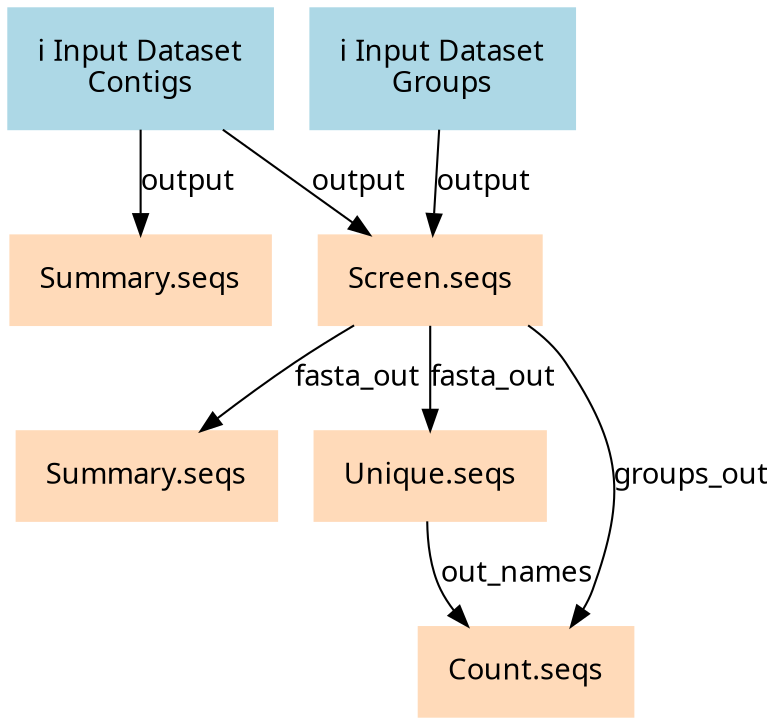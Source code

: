 digraph main {
  node [fontname="Atkinson Hyperlegible", shape=box, color=white,style=filled,color=peachpuff,margin="0.2,0.2"];
  edge [fontname="Atkinson Hyperlegible"];
  0[color=lightblue,label="ℹ️ Input Dataset\nContigs"]
  1[color=lightblue,label="ℹ️ Input Dataset\nGroups"]
  2[label="Summary.seqs"]
  0 -> 2 [label="output"]
  3[label="Screen.seqs"]
  0 -> 3 [label="output"]
  1 -> 3 [label="output"]
  4[label="Summary.seqs"]
  3 -> 4 [label="fasta_out"]
  5[label="Unique.seqs"]
  3 -> 5 [label="fasta_out"]
  6[label="Count.seqs"]
  3 -> 6 [label="groups_out"]
  5 -> 6 [label="out_names"]
}